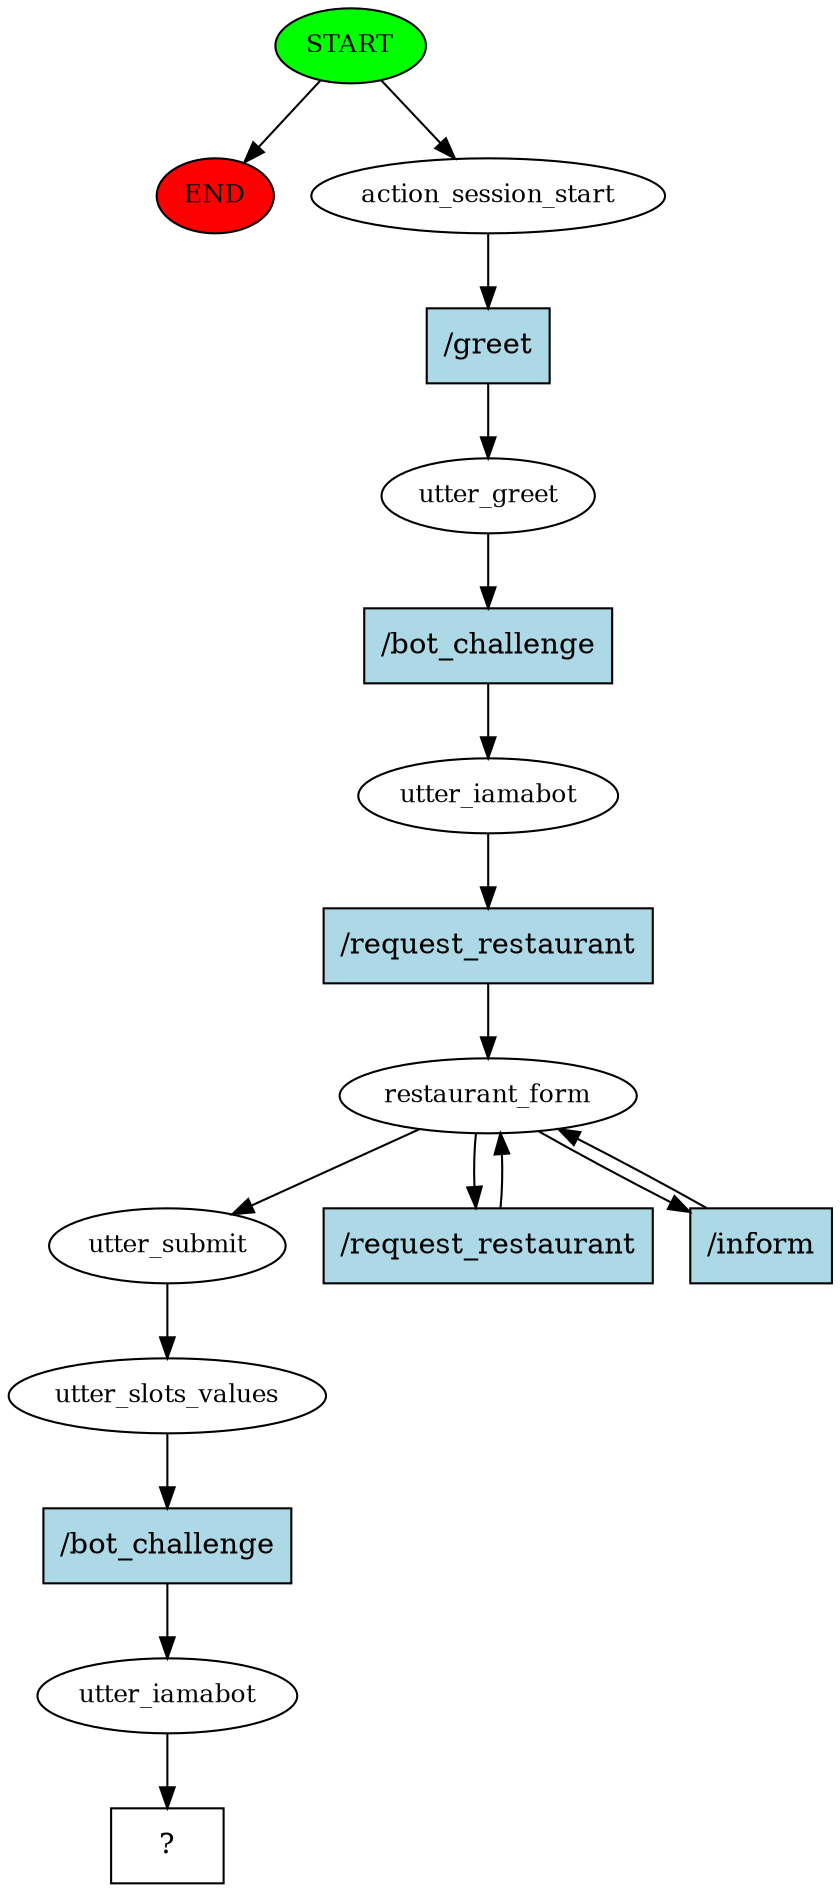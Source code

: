 digraph  {
0 [class="start active", fillcolor=green, fontsize=12, label=START, style=filled];
"-1" [class=end, fillcolor=red, fontsize=12, label=END, style=filled];
1 [class=active, fontsize=12, label=action_session_start];
2 [class=active, fontsize=12, label=utter_greet];
3 [class=active, fontsize=12, label=utter_iamabot];
4 [class=active, fontsize=12, label=restaurant_form];
8 [class=active, fontsize=12, label=utter_submit];
9 [class=active, fontsize=12, label=utter_slots_values];
10 [class=active, fontsize=12, label=utter_iamabot];
11 [class="intent dashed active", label="  ?  ", shape=rect];
12 [class="intent active", fillcolor=lightblue, label="/greet", shape=rect, style=filled];
13 [class="intent active", fillcolor=lightblue, label="/bot_challenge", shape=rect, style=filled];
14 [class="intent active", fillcolor=lightblue, label="/request_restaurant", shape=rect, style=filled];
15 [class="intent active", fillcolor=lightblue, label="/request_restaurant", shape=rect, style=filled];
16 [class="intent active", fillcolor=lightblue, label="/inform", shape=rect, style=filled];
17 [class="intent active", fillcolor=lightblue, label="/bot_challenge", shape=rect, style=filled];
0 -> "-1"  [class="", key=NONE, label=""];
0 -> 1  [class=active, key=NONE, label=""];
1 -> 12  [class=active, key=0];
2 -> 13  [class=active, key=0];
3 -> 14  [class=active, key=0];
4 -> 8  [class=active, key=NONE, label=""];
4 -> 15  [class=active, key=0];
4 -> 16  [class=active, key=0];
8 -> 9  [class=active, key=NONE, label=""];
9 -> 17  [class=active, key=0];
10 -> 11  [class=active, key=NONE, label=""];
12 -> 2  [class=active, key=0];
13 -> 3  [class=active, key=0];
14 -> 4  [class=active, key=0];
15 -> 4  [class=active, key=0];
16 -> 4  [class=active, key=0];
17 -> 10  [class=active, key=0];
}
